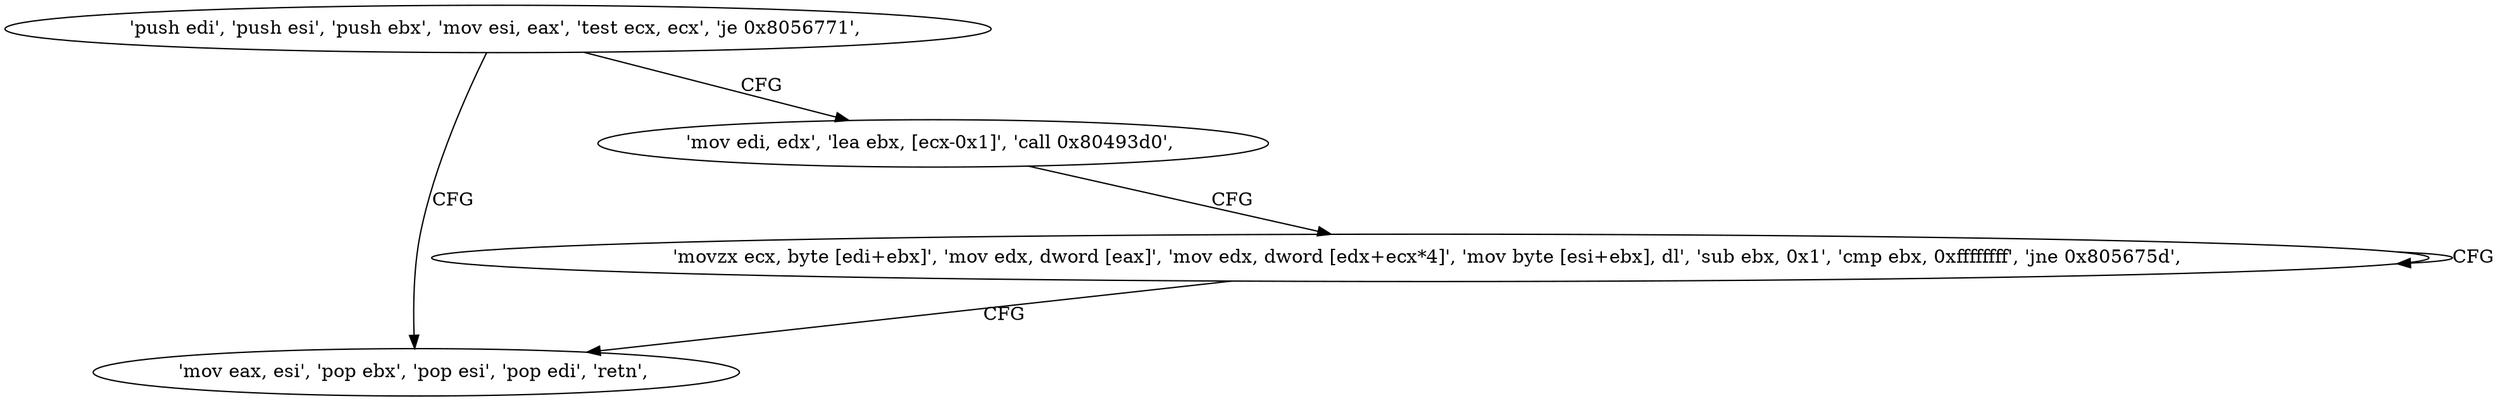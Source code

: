 digraph "func" {
"134571850" [label = "'push edi', 'push esi', 'push ebx', 'mov esi, eax', 'test ecx, ecx', 'je 0x8056771', " ]
"134571889" [label = "'mov eax, esi', 'pop ebx', 'pop esi', 'pop edi', 'retn', " ]
"134571859" [label = "'mov edi, edx', 'lea ebx, [ecx-0x1]', 'call 0x80493d0', " ]
"134571869" [label = "'movzx ecx, byte [edi+ebx]', 'mov edx, dword [eax]', 'mov edx, dword [edx+ecx*4]', 'mov byte [esi+ebx], dl', 'sub ebx, 0x1', 'cmp ebx, 0xffffffff', 'jne 0x805675d', " ]
"134571850" -> "134571889" [ label = "CFG" ]
"134571850" -> "134571859" [ label = "CFG" ]
"134571859" -> "134571869" [ label = "CFG" ]
"134571869" -> "134571869" [ label = "CFG" ]
"134571869" -> "134571889" [ label = "CFG" ]
}
